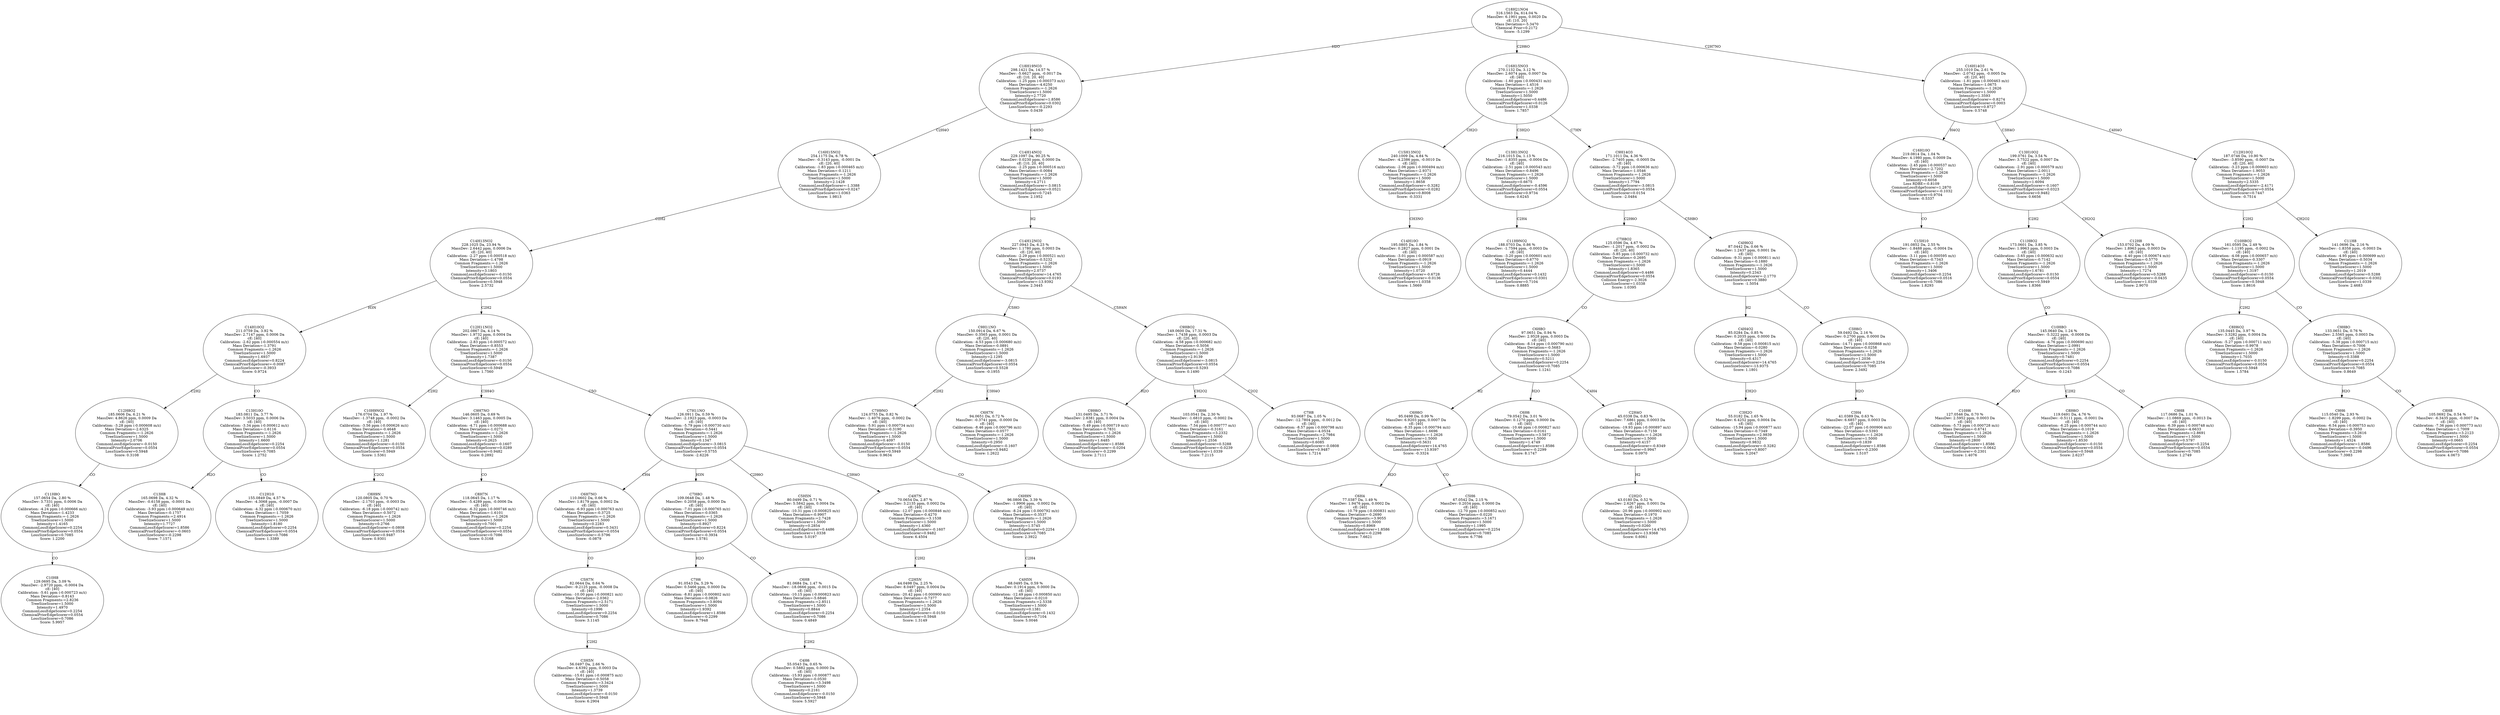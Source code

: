 strict digraph {
v1 [label="C10H8\n129.0695 Da, 3.09 %\nMassDev: -2.9720 ppm, -0.0004 Da\ncE: [40]\nCalibration: -5.61 ppm (-0.000723 m/z)\nMass Deviation=-0.8143\nCommon Fragments:=2.8236\nTreeSizeScorer=1.5000\nIntensity=1.4970\nCommonLossEdgeScorer=0.2254\nChemicalPriorEdgeScorer=0.0554\nLossSizeScorer=0.7086\nScore: 5.9957"];
v2 [label="C11H8O\n157.0654 Da, 2.80 %\nMassDev: 3.7331 ppm, 0.0006 Da\ncE: [40]\nCalibration: -4.24 ppm (-0.000666 m/z)\nMass Deviation=-1.4233\nCommon Fragments:=-1.2626\nTreeSizeScorer=1.5000\nIntensity=1.4165\nCommonLossEdgeScorer=0.2254\nChemicalPriorEdgeScorer=0.0554\nLossSizeScorer=0.7085\nScore: 1.2200"];
v3 [label="C12H8O2\n185.0606 Da, 6.21 %\nMassDev: 4.8626 ppm, 0.0009 Da\ncE: [40]\nCalibration: -3.28 ppm (-0.000608 m/z)\nMass Deviation=-2.6325\nCommon Fragments:=-1.2626\nTreeSizeScorer=1.5000\nIntensity=2.0706\nCommonLossEdgeScorer=-0.0150\nChemicalPriorEdgeScorer=0.0554\nLossSizeScorer=0.5948\nScore: 0.3108"];
v4 [label="C13H8\n165.0698 Da, 4.32 %\nMassDev: -0.6158 ppm, -0.0001 Da\ncE: [40]\nCalibration: -3.93 ppm (-0.000649 m/z)\nMass Deviation=-0.1757\nCommon Fragments:=2.4914\nTreeSizeScorer=1.5000\nIntensity=1.7727\nCommonLossEdgeScorer=1.8586\nChemicalPriorEdgeScorer=-0.0603\nLossSizeScorer=-0.2298\nScore: 7.1571"];
v5 [label="C12H10\n155.0849 Da, 4.57 %\nMassDev: -4.3068 ppm, -0.0007 Da\ncE: [40]\nCalibration: -4.32 ppm (-0.000670 m/z)\nMass Deviation=-1.7059\nCommon Fragments:=-1.2626\nTreeSizeScorer=1.5000\nIntensity=1.8180\nCommonLossEdgeScorer=0.2254\nChemicalPriorEdgeScorer=0.0554\nLossSizeScorer=0.7086\nScore: 1.3389"];
v6 [label="C13H10O\n183.0811 Da, 3.77 %\nMassDev: 3.5033 ppm, 0.0006 Da\ncE: [40]\nCalibration: -3.34 ppm (-0.000612 m/z)\nMass Deviation=-1.6116\nCommon Fragments:=-1.2626\nTreeSizeScorer=1.5000\nIntensity=1.6600\nCommonLossEdgeScorer=0.2254\nChemicalPriorEdgeScorer=0.0554\nLossSizeScorer=0.7085\nScore: 1.2752"];
v7 [label="C14H10O2\n211.0759 Da, 3.92 %\nMassDev: 2.7147 ppm, 0.0006 Da\ncE: [40]\nCalibration: -2.62 ppm (-0.000554 m/z)\nMass Deviation=-1.3791\nCommon Fragments:=-1.2626\nTreeSizeScorer=1.5000\nIntensity=1.6937\nCommonLossEdgeScorer=0.8224\nChemicalPriorEdgeScorer=-0.0087\nLossSizeScorer=-0.3933\nScore: 0.9724"];
v8 [label="C8H9N\n120.0805 Da, 0.70 %\nMassDev: -2.1703 ppm, -0.0003 Da\ncE: [40]\nCalibration: -6.18 ppm (-0.000742 m/z)\nMass Deviation=-0.5072\nCommon Fragments:=-1.2626\nTreeSizeScorer=1.5000\nIntensity=0.2766\nCommonLossEdgeScorer=-0.0808\nChemicalPriorEdgeScorer=0.0554\nLossSizeScorer=0.9487\nScore: 0.9301"];
v9 [label="C10H9NO2\n176.0704 Da, 1.97 %\nMassDev: -1.3748 ppm, -0.0002 Da\ncE: [40]\nCalibration: -3.56 ppm (-0.000626 m/z)\nMass Deviation=-0.4648\nCommon Fragments:=-1.2626\nTreeSizeScorer=1.5000\nIntensity=1.1281\nCommonLossEdgeScorer=-0.0150\nChemicalPriorEdgeScorer=0.0554\nLossSizeScorer=0.5949\nScore: 1.5361"];
v10 [label="C8H7N\n118.0645 Da, 1.17 %\nMassDev: -5.4289 ppm, -0.0006 Da\ncE: [40]\nCalibration: -6.32 ppm (-0.000746 m/z)\nMass Deviation=-1.6101\nCommon Fragments:=-1.2626\nTreeSizeScorer=1.5000\nIntensity=0.7001\nCommonLossEdgeScorer=0.2254\nChemicalPriorEdgeScorer=0.0554\nLossSizeScorer=0.7086\nScore: 0.3168"];
v11 [label="C9H7NO\n146.0605 Da, 0.69 %\nMassDev: 3.1463 ppm, 0.0005 Da\ncE: [40]\nCalibration: -4.71 ppm (-0.000688 m/z)\nMass Deviation=-1.0271\nCommon Fragments:=-1.2626\nTreeSizeScorer=1.5000\nIntensity=0.2625\nCommonLossEdgeScorer=-0.1607\nChemicalPriorEdgeScorer=0.0289\nLossSizeScorer=0.9482\nScore: 0.2892"];
v12 [label="C3H5N\n56.0497 Da, 2.66 %\nMassDev: 4.6392 ppm, 0.0003 Da\ncE: [40]\nCalibration: -15.61 ppm (-0.000875 m/z)\nMass Deviation=-0.5058\nCommon Fragments:=3.3424\nTreeSizeScorer=1.5000\nIntensity=1.3739\nCommonLossEdgeScorer=-0.0150\nLossSizeScorer=0.5948\nScore: 6.2904"];
v13 [label="C5H7N\n82.0644 Da, 0.64 %\nMassDev: -9.2125 ppm, -0.0008 Da\ncE: [40]\nCalibration: -10.00 ppm (-0.000821 m/z)\nMass Deviation=-2.0362\nCommon Fragments:=2.5171\nTreeSizeScorer=1.5000\nIntensity=0.1996\nCommonLossEdgeScorer=0.2254\nLossSizeScorer=0.7086\nScore: 3.1145"];
v14 [label="C6H7NO\n110.0602 Da, 0.66 %\nMassDev: 1.8179 ppm, 0.0002 Da\ncE: [40]\nCalibration: -6.93 ppm (-0.000763 m/z)\nMass Deviation=-0.3725\nCommon Fragments:=-1.2626\nTreeSizeScorer=1.5000\nIntensity=0.2283\nCommonLossEdgeScorer=0.3431\nChemicalPriorEdgeScorer=0.0554\nLossSizeScorer=-0.5796\nScore: -0.0879"];
v15 [label="C7H6\n91.0543 Da, 5.29 %\nMassDev: 0.5466 ppm, 0.0000 Da\ncE: [40]\nCalibration: -8.81 ppm (-0.000802 m/z)\nMass Deviation=-0.0826\nCommon Fragments:=3.8094\nTreeSizeScorer=1.5000\nIntensity=1.9392\nCommonLossEdgeScorer=1.8586\nLossSizeScorer=-0.2299\nScore: 8.7948"];
v16 [label="C4H6\n55.0543 Da, 0.65 %\nMassDev: 0.5882 ppm, 0.0000 Da\ncE: [40]\nCalibration: -15.93 ppm (-0.000877 m/z)\nMass Deviation=-0.0530\nCommon Fragments:=3.3498\nTreeSizeScorer=1.5000\nIntensity=0.2161\nCommonLossEdgeScorer=-0.0150\nLossSizeScorer=0.5948\nScore: 5.5927"];
v17 [label="C6H8\n81.0684 Da, 1.47 %\nMassDev: -18.0666 ppm, -0.0015 Da\ncE: [40]\nCalibration: -10.15 ppm (-0.000823 m/z)\nMass Deviation=-5.6846\nCommon Fragments:=2.8511\nTreeSizeScorer=1.5000\nIntensity=0.8844\nCommonLossEdgeScorer=0.2254\nLossSizeScorer=0.7086\nScore: 0.4849"];
v18 [label="C7H8O\n109.0648 Da, 1.48 %\nMassDev: 0.2058 ppm, 0.0000 Da\ncE: [40]\nCalibration: -7.01 ppm (-0.000765 m/z)\nMass Deviation=-0.0365\nCommon Fragments:=-1.2626\nTreeSizeScorer=1.5000\nIntensity=0.8927\nCommonLossEdgeScorer=0.8224\nChemicalPriorEdgeScorer=0.0554\nLossSizeScorer=-0.3934\nScore: 1.5781"];
v19 [label="C5H5N\n80.0499 Da, 0.71 %\nMassDev: 5.5842 ppm, 0.0004 Da\ncE: [40]\nCalibration: -10.31 ppm (-0.000825 m/z)\nMass Deviation=-0.9907\nCommon Fragments:=2.7428\nTreeSizeScorer=1.5000\nIntensity=0.2854\nCommonLossEdgeScorer=0.4486\nLossSizeScorer=1.0338\nScore: 5.0197"];
v20 [label="C2H5N\n44.0498 Da, 2.25 %\nMassDev: 8.0497 ppm, 0.0004 Da\ncE: [40]\nCalibration: -20.42 ppm (-0.000900 m/z)\nMass Deviation=-0.7377\nCommon Fragments:=-1.2626\nTreeSizeScorer=1.5000\nIntensity=1.2354\nCommonLossEdgeScorer=-0.0150\nLossSizeScorer=0.5948\nScore: 1.3149"];
v21 [label="C4H7N\n70.0654 Da, 2.87 %\nMassDev: 3.2135 ppm, 0.0002 Da\ncE: [40]\nCalibration: -12.07 ppm (-0.000846 m/z)\nMass Deviation=-0.4270\nCommon Fragments:=3.1538\nTreeSizeScorer=1.5000\nIntensity=1.4360\nCommonLossEdgeScorer=-0.1607\nLossSizeScorer=0.9482\nScore: 6.4504"];
v22 [label="C7H11NO\n126.0911 Da, 0.59 %\nMassDev: -2.1923 ppm, -0.0003 Da\ncE: [40]\nCalibration: -5.79 ppm (-0.000730 m/z)\nMass Deviation=-0.5441\nCommon Fragments:=-1.2626\nTreeSizeScorer=1.5000\nIntensity=0.1347\nCommonLossEdgeScorer=-3.0815\nChemicalPriorEdgeScorer=0.0554\nLossSizeScorer=0.5755\nScore: -2.6226"];
v23 [label="C12H11NO2\n202.0867 Da, 4.14 %\nMassDev: 1.9732 ppm, 0.0004 Da\ncE: [40]\nCalibration: -2.83 ppm (-0.000572 m/z)\nMass Deviation=-0.8553\nCommon Fragments:=-1.2626\nTreeSizeScorer=1.5000\nIntensity=1.7387\nCommonLossEdgeScorer=-0.0150\nChemicalPriorEdgeScorer=0.0554\nLossSizeScorer=0.5949\nScore: 1.7560"];
v24 [label="C14H13NO2\n228.1025 Da, 23.94 %\nMassDev: 2.6442 ppm, 0.0006 Da\ncE: [20, 40]\nCalibration: -2.27 ppm (-0.000518 m/z)\nMass Deviation=-1.4798\nCommon Fragments:=-1.2626\nTreeSizeScorer=1.5000\nIntensity=3.1803\nCommonLossEdgeScorer=-0.0150\nChemicalPriorEdgeScorer=0.0554\nLossSizeScorer=0.5948\nScore: 2.5732"];
v25 [label="C16H15NO2\n254.1175 Da, 6.78 %\nMassDev: -0.3143 ppm, -0.0001 Da\ncE: [20, 40]\nCalibration: -1.83 ppm (-0.000465 m/z)\nMass Deviation=-0.1211\nCommon Fragments:=-1.2626\nTreeSizeScorer=1.5000\nIntensity=2.1428\nCommonLossEdgeScorer=-1.3388\nChemicalPriorEdgeScorer=0.0247\nLossSizeScorer=1.0363\nScore: 1.9813"];
v26 [label="C4H5N\n68.0495 Da, 0.59 %\nMassDev: 0.1914 ppm, 0.0000 Da\ncE: [40]\nCalibration: -12.49 ppm (-0.000850 m/z)\nMass Deviation=-0.0210\nCommon Fragments:=2.5338\nTreeSizeScorer=1.5000\nIntensity=0.1381\nCommonLossEdgeScorer=0.1432\nLossSizeScorer=0.7104\nScore: 5.0046"];
v27 [label="C6H9N\n96.0806 Da, 3.39 %\nMassDev: -1.9906 ppm, -0.0002 Da\ncE: [40]\nCalibration: -8.24 ppm (-0.000792 m/z)\nMass Deviation=-0.3537\nCommon Fragments:=-1.2626\nTreeSizeScorer=1.5000\nIntensity=1.5745\nCommonLossEdgeScorer=0.2254\nLossSizeScorer=0.7085\nScore: 2.3922"];
v28 [label="C7H9NO\n124.0755 Da, 0.82 %\nMassDev: -1.4076 ppm, -0.0002 Da\ncE: [40]\nCalibration: -5.91 ppm (-0.000734 m/z)\nMass Deviation=-0.3190\nCommon Fragments:=-1.2626\nTreeSizeScorer=1.5000\nIntensity=0.4097\nCommonLossEdgeScorer=-0.0150\nChemicalPriorEdgeScorer=0.0554\nLossSizeScorer=0.5949\nScore: 0.9634"];
v29 [label="C6H7N\n94.0651 Da, 0.72 %\nMassDev: -0.3741 ppm, -0.0000 Da\ncE: [40]\nCalibration: -8.46 ppm (-0.000796 m/z)\nMass Deviation=-0.0577\nCommon Fragments:=-1.2626\nTreeSizeScorer=1.5000\nIntensity=0.2950\nCommonLossEdgeScorer=-0.1607\nLossSizeScorer=0.9482\nScore: 1.2622"];
v30 [label="C9H11NO\n150.0914 Da, 6.67 %\nMassDev: 0.3565 ppm, 0.0001 Da\ncE: [20, 40]\nCalibration: -4.53 ppm (-0.000680 m/z)\nMass Deviation=-0.0891\nCommon Fragments:=-1.2626\nTreeSizeScorer=1.5000\nIntensity=2.1295\nCommonLossEdgeScorer=-3.0815\nChemicalPriorEdgeScorer=0.0554\nLossSizeScorer=0.5528\nScore: -0.1955"];
v31 [label="C9H6O\n131.0495 Da, 3.71 %\nMassDev: 2.8381 ppm, 0.0004 Da\ncE: [40]\nCalibration: -5.49 ppm (-0.000719 m/z)\nMass Deviation=-0.7831\nCommon Fragments:=-1.2626\nTreeSizeScorer=1.5000\nIntensity=1.6485\nCommonLossEdgeScorer=1.8586\nChemicalPriorEdgeScorer=-0.0204\nLossSizeScorer=-0.2299\nScore: 2.7111"];
v32 [label="C8H6\n103.0541 Da, 2.30 %\nMassDev: -1.6810 ppm, -0.0002 Da\ncE: [40]\nCalibration: -7.54 ppm (-0.000777 m/z)\nMass Deviation=-0.3161\nCommon Fragments:=3.2332\nTreeSizeScorer=1.5000\nIntensity=1.2556\nCommonLossEdgeScorer=0.5288\nChemicalPriorEdgeScorer=-0.0239\nLossSizeScorer=1.0339\nScore: 7.2115"];
v33 [label="C7H8\n93.0687 Da, 1.05 %\nMassDev: -12.7804 ppm, -0.0012 Da\ncE: [40]\nCalibration: -8.57 ppm (-0.000798 m/z)\nMass Deviation=-4.0534\nCommon Fragments:=2.7984\nTreeSizeScorer=1.5000\nIntensity=0.6085\nCommonLossEdgeScorer=-0.0808\nLossSizeScorer=0.9487\nScore: 1.7214"];
v34 [label="C9H8O2\n149.0600 Da, 17.31 %\nMassDev: 1.7438 ppm, 0.0003 Da\ncE: [20, 40]\nCalibration: -4.58 ppm (-0.000682 m/z)\nMass Deviation=-0.5056\nCommon Fragments:=-1.2626\nTreeSizeScorer=1.5000\nIntensity=2.9139\nCommonLossEdgeScorer=-3.0815\nChemicalPriorEdgeScorer=0.0554\nLossSizeScorer=0.5293\nScore: 0.1490"];
v35 [label="C14H12NO2\n227.0943 Da, 6.23 %\nMassDev: 1.1780 ppm, 0.0003 Da\ncE: [20, 40]\nCalibration: -2.29 ppm (-0.000521 m/z)\nMass Deviation=-0.5232\nCommon Fragments:=-1.2626\nTreeSizeScorer=1.5000\nIntensity=2.0737\nCommonLossEdgeScorer=14.4765\nChemicalPriorEdgeScorer=0.0193\nLossSizeScorer=-13.9392\nScore: 2.3445"];
v36 [label="C14H14NO2\n229.1097 Da, 90.25 %\nMassDev: 0.0230 ppm, 0.0000 Da\ncE: [10, 20, 40]\nCalibration: -2.25 ppm (-0.000516 m/z)\nMass Deviation=-0.0084\nCommon Fragments:=-1.2626\nTreeSizeScorer=1.5000\nIntensity=4.2711\nCommonLossEdgeScorer=-3.0815\nChemicalPriorEdgeScorer=0.0521\nLossSizeScorer=0.7245\nScore: 2.1952"];
v37 [label="C18H19NO3\n298.1421 Da, 14.57 %\nMassDev: -5.6627 ppm, -0.0017 Da\ncE: [10, 20, 40]\nCalibration: -1.25 ppm (-0.000373 m/z)\nMass Deviation=-4.6250\nCommon Fragments:=-1.2626\nTreeSizeScorer=1.5000\nIntensity=2.7720\nCommonLossEdgeScorer=1.8586\nChemicalPriorEdgeScorer=0.0302\nLossSizeScorer=-0.2293\nScore: 0.0439"];
v38 [label="C14H10O\n195.0805 Da, 1.84 %\nMassDev: 0.2827 ppm, 0.0001 Da\ncE: [40]\nCalibration: -3.01 ppm (-0.000587 m/z)\nMass Deviation=-0.0919\nCommon Fragments:=-1.2626\nTreeSizeScorer=1.5000\nIntensity=1.0720\nCommonLossEdgeScorer=-0.6728\nChemicalPriorEdgeScorer=-0.0136\nLossSizeScorer=1.0358\nScore: 1.5669"];
v39 [label="C15H13NO2\n240.1009 Da, 4.84 %\nMassDev: -4.2386 ppm, -0.0010 Da\ncE: [40]\nCalibration: -2.06 ppm (-0.000494 m/z)\nMass Deviation=-2.9371\nCommon Fragments:=-1.2626\nTreeSizeScorer=1.5000\nIntensity=1.8658\nCommonLossEdgeScorer=-0.3282\nChemicalPriorEdgeScorer=0.0282\nLossSizeScorer=0.8008\nScore: -0.3331"];
v40 [label="C11H9NO2\n188.0703 Da, 0.86 %\nMassDev: -1.7594 ppm, -0.0003 Da\ncE: [40]\nCalibration: -3.20 ppm (-0.000601 m/z)\nMass Deviation=-0.6770\nCommon Fragments:=-1.2626\nTreeSizeScorer=1.5000\nIntensity=0.4444\nCommonLossEdgeScorer=0.1432\nChemicalPriorEdgeScorer=0.0301\nLossSizeScorer=0.7104\nScore: 0.8885"];
v41 [label="C13H13NO2\n216.1015 Da, 1.13 %\nMassDev: -1.8355 ppm, -0.0004 Da\ncE: [40]\nCalibration: -2.51 ppm (-0.000543 m/z)\nMass Deviation=-0.8496\nCommon Fragments:=-1.2626\nTreeSizeScorer=1.5000\nIntensity=0.6675\nCommonLossEdgeScorer=-0.4596\nChemicalPriorEdgeScorer=0.0554\nLossSizeScorer=0.9734\nScore: 0.6245"];
v42 [label="C6H4\n77.0387 Da, 1.49 %\nMassDev: 1.9476 ppm, 0.0002 Da\ncE: [40]\nCalibration: -10.79 ppm (-0.000831 m/z)\nMass Deviation=-0.2690\nCommon Fragments:=3.9055\nTreeSizeScorer=1.5000\nIntensity=0.8969\nCommonLossEdgeScorer=1.8586\nLossSizeScorer=-0.2298\nScore: 7.6621"];
v43 [label="C5H6\n67.0542 Da, 2.15 %\nMassDev: 0.2034 ppm, 0.0000 Da\ncE: [40]\nCalibration: -12.70 ppm (-0.000852 m/z)\nMass Deviation=-0.0220\nCommon Fragments:=3.1671\nTreeSizeScorer=1.5000\nIntensity=1.1995\nCommonLossEdgeScorer=0.2254\nLossSizeScorer=0.7085\nScore: 6.7786"];
v44 [label="C6H6O\n95.0498 Da, 0.99 %\nMassDev: 6.9203 ppm, 0.0007 Da\ncE: [40]\nCalibration: -8.35 ppm (-0.000794 m/z)\nMass Deviation=-1.6696\nCommon Fragments:=-1.2626\nTreeSizeScorer=1.5000\nIntensity=0.5631\nCommonLossEdgeScorer=14.4765\nLossSizeScorer=-13.9397\nScore: -0.3324"];
v45 [label="C6H6\n79.0542 Da, 3.01 %\nMassDev: 0.1270 ppm, 0.0000 Da\ncE: [40]\nCalibration: -10.46 ppm (-0.000827 m/z)\nMass Deviation=-0.0161\nCommon Fragments:=3.5872\nTreeSizeScorer=1.5000\nIntensity=1.4749\nCommonLossEdgeScorer=1.8586\nLossSizeScorer=-0.2299\nScore: 8.1747"];
v46 [label="C2H2O\n43.0180 Da, 0.52 %\nMassDev: 2.6267 ppm, 0.0001 Da\ncE: [40]\nCalibration: -20.96 ppm (-0.000902 m/z)\nMass Deviation=-0.1970\nCommon Fragments:=-1.2626\nTreeSizeScorer=1.5000\nIntensity=0.0260\nCommonLossEdgeScorer=14.4765\nLossSizeScorer=-13.9368\nScore: 0.6061"];
v47 [label="C2H4O\n45.0338 Da, 0.83 %\nMassDev: 7.6861 ppm, 0.0003 Da\ncE: [40]\nCalibration: -19.93 ppm (-0.000897 m/z)\nMass Deviation=-0.7159\nCommon Fragments:=-1.2626\nTreeSizeScorer=1.5000\nIntensity=0.4157\nCommonLossEdgeScorer=-0.8349\nLossSizeScorer=0.9947\nScore: 0.0970"];
v48 [label="C6H8O\n97.0651 Da, 0.94 %\nMassDev: 2.9528 ppm, 0.0003 Da\ncE: [40]\nCalibration: -8.14 ppm (-0.000790 m/z)\nMass Deviation=-0.5683\nCommon Fragments:=-1.2626\nTreeSizeScorer=1.5000\nIntensity=0.5211\nCommonLossEdgeScorer=0.2254\nLossSizeScorer=0.7085\nScore: 1.1241"];
v49 [label="C7H8O2\n125.0596 Da, 4.67 %\nMassDev: -1.2017 ppm, -0.0002 Da\ncE: [20, 40]\nCalibration: -5.85 ppm (-0.000732 m/z)\nMass Deviation=-0.2695\nCommon Fragments:=-1.2626\nTreeSizeScorer=1.5000\nIntensity=1.8365\nCommonLossEdgeScorer=0.4486\nChemicalPriorEdgeScorer=0.0554\nCollision Energy=-2.3026\nLossSizeScorer=1.0338\nScore: 1.0395"];
v50 [label="C3H2O\n55.0182 Da, 1.65 %\nMassDev: 6.4252 ppm, 0.0004 Da\ncE: [40]\nCalibration: -15.94 ppm (-0.000877 m/z)\nMass Deviation=-0.7349\nCommon Fragments:=2.9839\nTreeSizeScorer=1.5000\nIntensity=0.9832\nCommonLossEdgeScorer=-0.3282\nLossSizeScorer=0.8007\nScore: 5.2047"];
v51 [label="C4H4O2\n85.0284 Da, 0.85 %\nMassDev: 0.2035 ppm, 0.0000 Da\ncE: [40]\nCalibration: -9.58 ppm (-0.000815 m/z)\nMass Deviation=-0.0280\nCommon Fragments:=-1.2626\nTreeSizeScorer=1.5000\nIntensity=0.4317\nCommonLossEdgeScorer=14.4765\nLossSizeScorer=-13.9375\nScore: 1.1801"];
v52 [label="C3H4\n41.0389 Da, 0.63 %\nMassDev: 6.6857 ppm, 0.0003 Da\ncE: [40]\nCalibration: -22.07 ppm (-0.000906 m/z)\nMass Deviation=-0.5393\nCommon Fragments:=-1.2626\nTreeSizeScorer=1.5000\nIntensity=0.1839\nCommonLossEdgeScorer=1.8586\nLossSizeScorer=-0.2300\nScore: 1.5107"];
v53 [label="C3H6O\n59.0492 Da, 2.16 %\nMassDev: 0.2700 ppm, 0.0000 Da\ncE: [40]\nCalibration: -14.71 ppm (-0.000868 m/z)\nMass Deviation=-0.0258\nCommon Fragments:=-1.2626\nTreeSizeScorer=1.5000\nIntensity=1.2036\nCommonLossEdgeScorer=0.2254\nLossSizeScorer=0.7085\nScore: 2.3492"];
v54 [label="C4H6O2\n87.0442 Da, 0.66 %\nMassDev: 1.2437 ppm, 0.0001 Da\ncE: [40]\nCalibration: -9.31 ppm (-0.000811 m/z)\nMass Deviation=-0.1880\nCommon Fragments:=-1.2626\nTreeSizeScorer=1.5000\nIntensity=0.2343\nCommonLossEdgeScorer=-2.1770\nLossSizeScorer=0.3880\nScore: -1.5054"];
v55 [label="C9H14O3\n171.1011 Da, 4.36 %\nMassDev: -2.7405 ppm, -0.0005 Da\ncE: [40]\nCalibration: -3.72 ppm (-0.000636 m/z)\nMass Deviation=-1.0546\nCommon Fragments:=-1.2626\nTreeSizeScorer=1.5000\nIntensity=1.7794\nCommonLossEdgeScorer=-3.0815\nChemicalPriorEdgeScorer=0.0554\nLossSizeScorer=0.0154\nScore: -2.0484"];
v56 [label="C16H15NO3\n270.1132 Da, 3.12 %\nMassDev: 2.6074 ppm, 0.0007 Da\ncE: [40]\nCalibration: -1.60 ppm (-0.000431 m/z)\nMass Deviation=-1.4516\nCommon Fragments:=-1.2626\nTreeSizeScorer=1.5000\nIntensity=1.5050\nCommonLossEdgeScorer=0.4486\nChemicalPriorEdgeScorer=0.0126\nLossSizeScorer=1.0338\nScore: 1.7857"];
v57 [label="C15H10\n191.0852 Da, 2.55 %\nMassDev: -1.8488 ppm, -0.0004 Da\ncE: [40]\nCalibration: -3.11 ppm (-0.000595 m/z)\nMass Deviation=-0.7343\nCommon Fragments:=-1.2626\nTreeSizeScorer=1.5000\nIntensity=1.3406\nCommonLossEdgeScorer=0.2254\nChemicalPriorEdgeScorer=0.0516\nLossSizeScorer=0.7086\nScore: 1.8293"];
v58 [label="C16H10O\n219.0814 Da, 1.04 %\nMassDev: 4.1980 ppm, 0.0009 Da\ncE: [40]\nCalibration: -2.45 ppm (-0.000537 m/z)\nMass Deviation=-2.7202\nCommon Fragments:=-1.2626\nTreeSizeScorer=1.5000\nIntensity=0.6058\nLoss RDBE=-0.8109\nCommonLossEdgeScorer=1.2870\nChemicalPriorEdgeScorer=-0.1032\nLossSizeScorer=0.9704\nScore: -0.5337"];
v59 [label="C10H6\n127.0546 Da, 0.70 %\nMassDev: 2.5952 ppm, 0.0003 Da\ncE: [40]\nCalibration: -5.73 ppm (-0.000728 m/z)\nMass Deviation=-0.6741\nCommon Fragments:=-1.2626\nTreeSizeScorer=1.5000\nIntensity=0.2800\nCommonLossEdgeScorer=1.8586\nChemicalPriorEdgeScorer=-0.0642\nLossSizeScorer=-0.2301\nScore: 1.4076"];
v60 [label="C8H6O\n119.0491 Da, 4.76 %\nMassDev: -0.5111 ppm, -0.0001 Da\ncE: [40]\nCalibration: -6.25 ppm (-0.000744 m/z)\nMass Deviation=-0.1019\nCommon Fragments:=-1.2626\nTreeSizeScorer=1.5000\nIntensity=1.8530\nCommonLossEdgeScorer=-0.0150\nChemicalPriorEdgeScorer=0.0554\nLossSizeScorer=0.5948\nScore: 2.6237"];
v61 [label="C9H8\n117.0686 Da, 1.01 %\nMassDev: -11.0869 ppm, -0.0013 Da\ncE: [40]\nCalibration: -6.39 ppm (-0.000748 m/z)\nMass Deviation=-4.6633\nCommon Fragments:=2.8691\nTreeSizeScorer=1.5000\nIntensity=0.5797\nCommonLossEdgeScorer=0.2254\nChemicalPriorEdgeScorer=0.0554\nLossSizeScorer=0.7085\nScore: 1.2749"];
v62 [label="C10H8O\n145.0640 Da, 1.24 %\nMassDev: -5.3222 ppm, -0.0008 Da\ncE: [40]\nCalibration: -4.76 ppm (-0.000690 m/z)\nMass Deviation=-2.0991\nCommon Fragments:=-1.2626\nTreeSizeScorer=1.5000\nIntensity=0.7481\nCommonLossEdgeScorer=0.2254\nChemicalPriorEdgeScorer=0.0554\nLossSizeScorer=0.7086\nScore: -0.1243"];
v63 [label="C11H8O2\n173.0601 Da, 3.85 %\nMassDev: 1.9963 ppm, 0.0003 Da\ncE: [40]\nCalibration: -3.65 ppm (-0.000632 m/z)\nMass Deviation=-0.7142\nCommon Fragments:=-1.2626\nTreeSizeScorer=1.5000\nIntensity=1.6781\nCommonLossEdgeScorer=-0.0150\nChemicalPriorEdgeScorer=0.0554\nLossSizeScorer=0.5949\nScore: 1.8366"];
v64 [label="C12H8\n153.0702 Da, 4.09 %\nMassDev: 1.8963 ppm, 0.0003 Da\ncE: [40]\nCalibration: -4.40 ppm (-0.000674 m/z)\nMass Deviation=-0.5770\nCommon Fragments:=-1.2626\nTreeSizeScorer=1.5000\nIntensity=1.7274\nCommonLossEdgeScorer=0.5288\nChemicalPriorEdgeScorer=-0.0435\nLossSizeScorer=1.0339\nScore: 2.9070"];
v65 [label="C13H10O2\n199.0761 Da, 3.54 %\nMassDev: 3.7522 ppm, 0.0007 Da\ncE: [40]\nCalibration: -2.91 ppm (-0.000579 m/z)\nMass Deviation=-2.0011\nCommon Fragments:=-1.2626\nTreeSizeScorer=1.5000\nIntensity=1.6094\nCommonLossEdgeScorer=-0.1607\nChemicalPriorEdgeScorer=0.0323\nLossSizeScorer=0.9482\nScore: 0.6656"];
v66 [label="C8H6O2\n135.0445 Da, 3.97 %\nMassDev: 3.3282 ppm, 0.0004 Da\ncE: [40]\nCalibration: -5.27 ppm (-0.000711 m/z)\nMass Deviation=-0.9978\nCommon Fragments:=-1.2626\nTreeSizeScorer=1.5000\nIntensity=1.7035\nCommonLossEdgeScorer=-0.0150\nChemicalPriorEdgeScorer=0.0554\nLossSizeScorer=0.5948\nScore: 1.5784"];
v67 [label="C9H6\n115.0540 Da, 2.93 %\nMassDev: -1.8299 ppm, -0.0002 Da\ncE: [40]\nCalibration: -6.54 ppm (-0.000753 m/z)\nMass Deviation=-0.3950\nCommon Fragments:=3.2616\nTreeSizeScorer=1.5000\nIntensity=1.4524\nCommonLossEdgeScorer=1.8586\nChemicalPriorEdgeScorer=-0.0496\nLossSizeScorer=-0.2298\nScore: 7.3983"];
v68 [label="C8H8\n105.0692 Da, 0.54 %\nMassDev: -6.3435 ppm, -0.0007 Da\ncE: [40]\nCalibration: -7.36 ppm (-0.000773 m/z)\nMass Deviation=-1.7009\nCommon Fragments:=3.2123\nTreeSizeScorer=1.5000\nIntensity=0.0665\nCommonLossEdgeScorer=0.2254\nChemicalPriorEdgeScorer=0.0554\nLossSizeScorer=0.7086\nScore: 4.0673"];
v69 [label="C9H8O\n133.0651 Da, 0.76 %\nMassDev: 2.5565 ppm, 0.0003 Da\ncE: [40]\nCalibration: -5.38 ppm (-0.000715 m/z)\nMass Deviation=-0.7006\nCommon Fragments:=-1.2626\nTreeSizeScorer=1.5000\nIntensity=0.3388\nCommonLossEdgeScorer=0.2254\nChemicalPriorEdgeScorer=0.0554\nLossSizeScorer=0.7085\nScore: 0.8649"];
v70 [label="C10H8O2\n161.0595 Da, 2.49 %\nMassDev: -1.1195 ppm, -0.0002 Da\ncE: [40]\nCalibration: -4.08 ppm (-0.000657 m/z)\nMass Deviation=-0.3307\nCommon Fragments:=-1.2626\nTreeSizeScorer=1.5000\nIntensity=1.3197\nCommonLossEdgeScorer=-0.0150\nChemicalPriorEdgeScorer=0.0554\nLossSizeScorer=0.5948\nScore: 1.8616"];
v71 [label="C11H8\n141.0696 Da, 2.16 %\nMassDev: -1.8358 ppm, -0.0003 Da\ncE: [40]\nCalibration: -4.95 ppm (-0.000699 m/z)\nMass Deviation=-0.5034\nCommon Fragments:=-1.2626\nTreeSizeScorer=1.5000\nIntensity=1.2019\nCommonLossEdgeScorer=0.5288\nChemicalPriorEdgeScorer=-0.0302\nLossSizeScorer=1.0339\nScore: 2.4683"];
v72 [label="C12H10O2\n187.0746 Da, 10.90 %\nMassDev: -3.8590 ppm, -0.0007 Da\ncE: [20, 40]\nCalibration: -3.23 ppm (-0.000603 m/z)\nMass Deviation=-1.9053\nCommon Fragments:=-1.2626\nTreeSizeScorer=1.5000\nIntensity=2.5335\nCommonLossEdgeScorer=-2.4171\nChemicalPriorEdgeScorer=0.0554\nLossSizeScorer=0.7447\nScore: -0.7514"];
v73 [label="C16H14O3\n255.1010 Da, 2.61 %\nMassDev: -2.0742 ppm, -0.0005 Da\ncE: [20, 40]\nCalibration: -1.81 ppm (-0.000463 m/z)\nMass Deviation=-1.0675\nCommon Fragments:=-1.2626\nTreeSizeScorer=1.5000\nIntensity=1.3593\nCommonLossEdgeScorer=-0.8274\nChemicalPriorEdgeScorer=0.0003\nLossSizeScorer=0.8727\nScore: 0.5748"];
v74 [label="C18H21NO4\n316.1563 Da, 614.04 %\nMassDev: 6.1901 ppm, 0.0020 Da\ncE: [10, 20]\nMass Deviation=-5.3470\nChemical Prior=0.2172\nScore: -5.1299"];
v2 -> v1 [label="CO"];
v3 -> v2 [label="CO"];
v7 -> v3 [label="C2H2"];
v6 -> v4 [label="H2O"];
v6 -> v5 [label="CO"];
v7 -> v6 [label="CO"];
v24 -> v7 [label="H3N"];
v9 -> v8 [label="C2O2"];
v23 -> v9 [label="C2H2"];
v11 -> v10 [label="CO"];
v23 -> v11 [label="C3H4O"];
v13 -> v12 [label="C2H2"];
v14 -> v13 [label="CO"];
v22 -> v14 [label="CH4"];
v18 -> v15 [label="H2O"];
v17 -> v16 [label="C2H2"];
v18 -> v17 [label="CO"];
v22 -> v18 [label="H3N"];
v22 -> v19 [label="C2H6O"];
v21 -> v20 [label="C2H2"];
v22 -> v21 [label="C3H4O"];
v23 -> v22 [label="C5O"];
v24 -> v23 [label="C2H2"];
v25 -> v24 [label="C2H2"];
v37 -> v25 [label="C2H4O"];
v27 -> v26 [label="C2H4"];
v28 -> v27 [label="CO"];
v30 -> v28 [label="C2H2"];
v30 -> v29 [label="C3H4O"];
v35 -> v30 [label="C5HO"];
v34 -> v31 [label="H2O"];
v34 -> v32 [label="CH2O2"];
v34 -> v33 [label="C2O2"];
v35 -> v34 [label="C5H4N"];
v36 -> v35 [label="H2"];
v37 -> v36 [label="C4H5O"];
v74 -> v37 [label="H2O"];
v39 -> v38 [label="CH3NO"];
v56 -> v39 [label="CH2O"];
v41 -> v40 [label="C2H4"];
v56 -> v41 [label="C3H2O"];
v44 -> v42 [label="H2O"];
v44 -> v43 [label="CO"];
v48 -> v44 [label="H2"];
v48 -> v45 [label="H2O"];
v47 -> v46 [label="H2"];
v48 -> v47 [label="C4H4"];
v49 -> v48 [label="CO"];
v55 -> v49 [label="C2H6O"];
v51 -> v50 [label="CH2O"];
v54 -> v51 [label="H2"];
v53 -> v52 [label="H2O"];
v54 -> v53 [label="CO"];
v55 -> v54 [label="C5H8O"];
v56 -> v55 [label="C7HN"];
v74 -> v56 [label="C2H6O"];
v58 -> v57 [label="CO"];
v73 -> v58 [label="H4O2"];
v62 -> v59 [label="H2O"];
v62 -> v60 [label="C2H2"];
v62 -> v61 [label="CO"];
v63 -> v62 [label="CO"];
v65 -> v63 [label="C2H2"];
v65 -> v64 [label="CH2O2"];
v73 -> v65 [label="C3H4O"];
v70 -> v66 [label="C2H2"];
v69 -> v67 [label="H2O"];
v69 -> v68 [label="CO"];
v70 -> v69 [label="CO"];
v72 -> v70 [label="C2H2"];
v72 -> v71 [label="CH2O2"];
v73 -> v72 [label="C4H4O"];
v74 -> v73 [label="C2H7NO"];
}